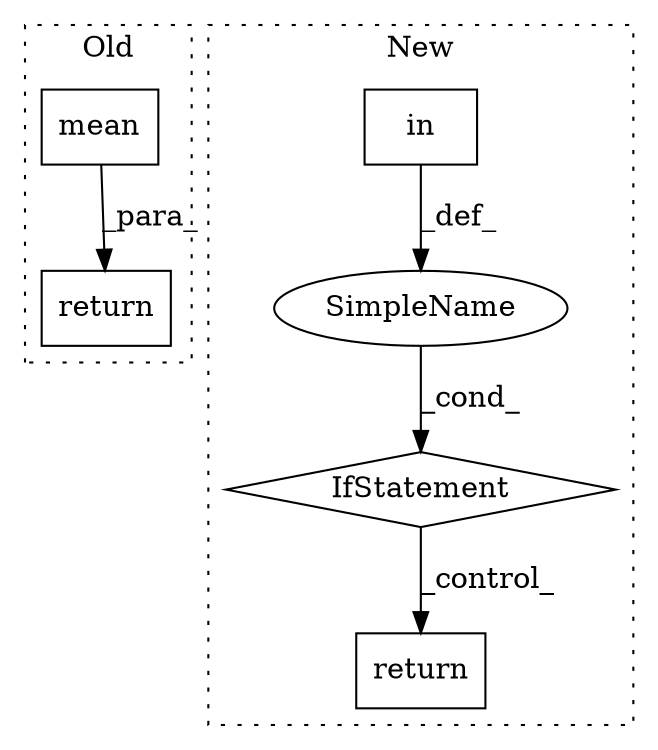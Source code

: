 digraph G {
subgraph cluster0 {
1 [label="mean" a="32" s="7807,7847" l="5,2" shape="box"];
3 [label="return" a="41" s="7760" l="7" shape="box"];
label = "Old";
style="dotted";
}
subgraph cluster1 {
2 [label="in" a="105" s="8510" l="22" shape="box"];
4 [label="IfStatement" a="25" s="8502,8532" l="8,2" shape="diamond"];
5 [label="SimpleName" a="42" s="" l="" shape="ellipse"];
6 [label="return" a="41" s="8667" l="7" shape="box"];
label = "New";
style="dotted";
}
1 -> 3 [label="_para_"];
2 -> 5 [label="_def_"];
4 -> 6 [label="_control_"];
5 -> 4 [label="_cond_"];
}